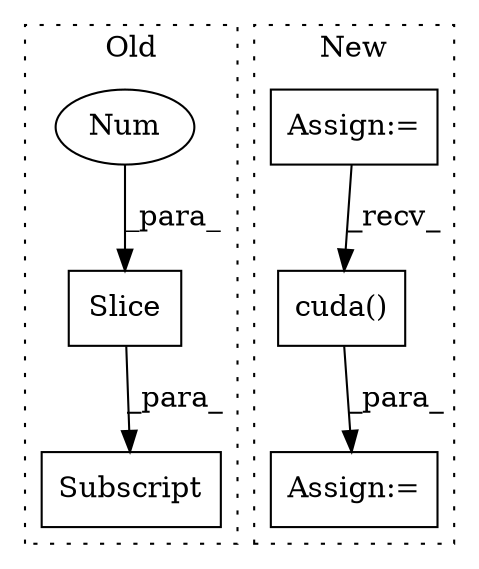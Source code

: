 digraph G {
subgraph cluster0 {
1 [label="Slice" a="80" s="9628" l="2" shape="box"];
3 [label="Num" a="76" s="9628" l="1" shape="ellipse"];
5 [label="Subscript" a="63" s="9611,0" l="20,0" shape="box"];
label = "Old";
style="dotted";
}
subgraph cluster1 {
2 [label="cuda()" a="75" s="9015" l="17" shape="box"];
4 [label="Assign:=" a="68" s="9012" l="3" shape="box"];
6 [label="Assign:=" a="68" s="8593" l="3" shape="box"];
label = "New";
style="dotted";
}
1 -> 5 [label="_para_"];
2 -> 4 [label="_para_"];
3 -> 1 [label="_para_"];
6 -> 2 [label="_recv_"];
}